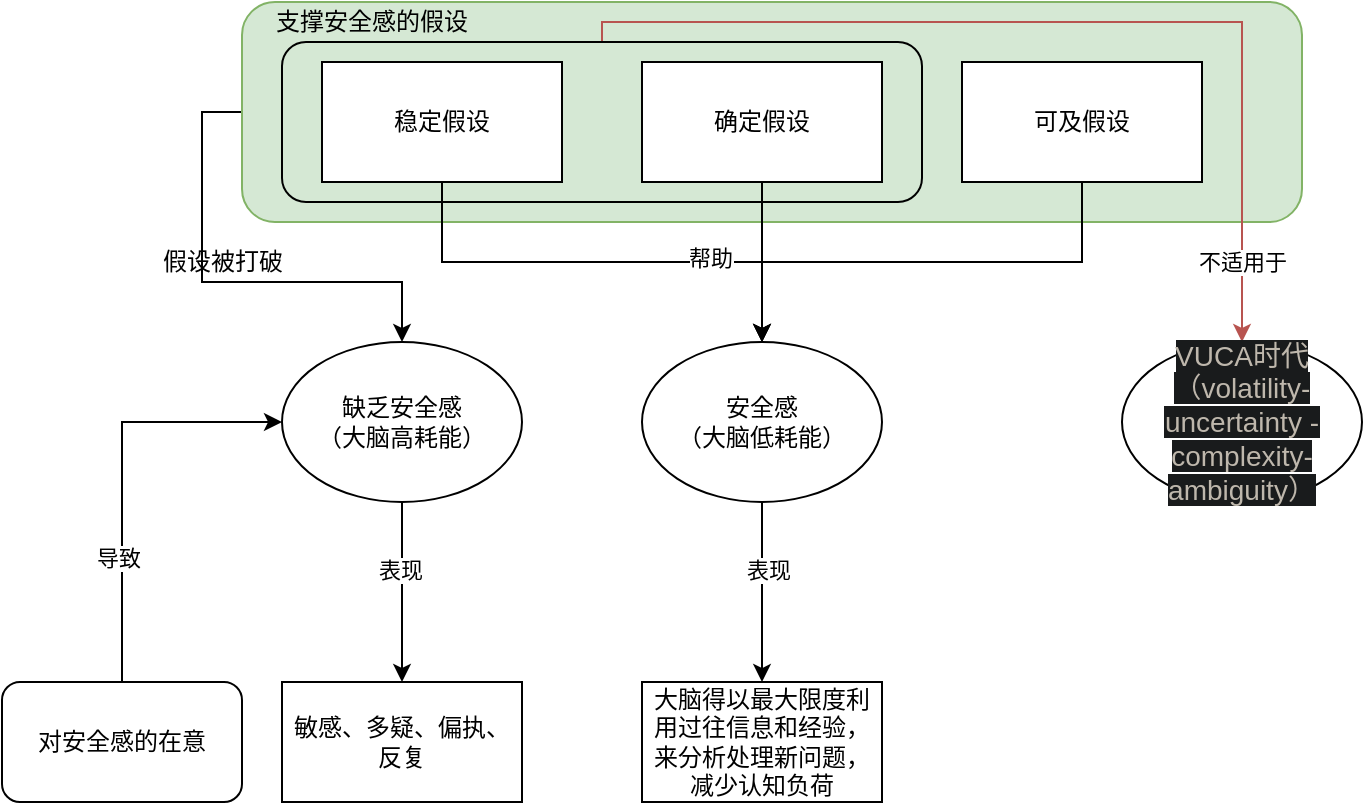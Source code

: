 <mxfile version="14.5.6" type="github">
  <diagram id="i_D81Arc5BK29oBQtBl0" name="Page-1">
    <mxGraphModel dx="1422" dy="762" grid="1" gridSize="10" guides="1" tooltips="1" connect="1" arrows="1" fold="1" page="1" pageScale="1" pageWidth="827" pageHeight="1169" math="0" shadow="0">
      <root>
        <mxCell id="0" />
        <mxCell id="1" parent="0" />
        <mxCell id="5tYqp_vPMHXhIM1eS4Vf-11" style="edgeStyle=orthogonalEdgeStyle;rounded=0;orthogonalLoop=1;jettySize=auto;html=1;exitX=0;exitY=0.5;exitDx=0;exitDy=0;entryX=0.5;entryY=0;entryDx=0;entryDy=0;" edge="1" parent="1" source="5tYqp_vPMHXhIM1eS4Vf-9" target="5tYqp_vPMHXhIM1eS4Vf-12">
          <mxGeometry relative="1" as="geometry">
            <mxPoint x="170" y="310" as="targetPoint" />
          </mxGeometry>
        </mxCell>
        <mxCell id="5tYqp_vPMHXhIM1eS4Vf-9" value="" style="rounded=1;whiteSpace=wrap;html=1;fillColor=#d5e8d4;strokeColor=#82b366;" vertex="1" parent="1">
          <mxGeometry x="120" y="120" width="530" height="110" as="geometry" />
        </mxCell>
        <mxCell id="5tYqp_vPMHXhIM1eS4Vf-5" style="edgeStyle=orthogonalEdgeStyle;rounded=0;orthogonalLoop=1;jettySize=auto;html=1;exitX=0.5;exitY=1;exitDx=0;exitDy=0;entryX=0.5;entryY=0;entryDx=0;entryDy=0;" edge="1" parent="1" source="5tYqp_vPMHXhIM1eS4Vf-1" target="5tYqp_vPMHXhIM1eS4Vf-4">
          <mxGeometry relative="1" as="geometry" />
        </mxCell>
        <mxCell id="5tYqp_vPMHXhIM1eS4Vf-8" value="帮助" style="edgeLabel;html=1;align=center;verticalAlign=middle;resizable=0;points=[];" vertex="1" connectable="0" parent="5tYqp_vPMHXhIM1eS4Vf-5">
          <mxGeometry x="0.446" y="2" relative="1" as="geometry">
            <mxPoint as="offset" />
          </mxGeometry>
        </mxCell>
        <mxCell id="5tYqp_vPMHXhIM1eS4Vf-1" value="稳定假设" style="rounded=0;whiteSpace=wrap;html=1;" vertex="1" parent="1">
          <mxGeometry x="160" y="150" width="120" height="60" as="geometry" />
        </mxCell>
        <mxCell id="5tYqp_vPMHXhIM1eS4Vf-6" style="edgeStyle=orthogonalEdgeStyle;rounded=0;orthogonalLoop=1;jettySize=auto;html=1;exitX=0.5;exitY=1;exitDx=0;exitDy=0;entryX=0.5;entryY=0;entryDx=0;entryDy=0;" edge="1" parent="1" source="5tYqp_vPMHXhIM1eS4Vf-2" target="5tYqp_vPMHXhIM1eS4Vf-4">
          <mxGeometry relative="1" as="geometry">
            <mxPoint x="380" y="270" as="targetPoint" />
          </mxGeometry>
        </mxCell>
        <mxCell id="5tYqp_vPMHXhIM1eS4Vf-2" value="确定假设" style="rounded=0;whiteSpace=wrap;html=1;" vertex="1" parent="1">
          <mxGeometry x="320" y="150" width="120" height="60" as="geometry" />
        </mxCell>
        <mxCell id="5tYqp_vPMHXhIM1eS4Vf-7" style="edgeStyle=orthogonalEdgeStyle;rounded=0;orthogonalLoop=1;jettySize=auto;html=1;exitX=0.5;exitY=1;exitDx=0;exitDy=0;entryX=0.5;entryY=0;entryDx=0;entryDy=0;" edge="1" parent="1" source="5tYqp_vPMHXhIM1eS4Vf-3" target="5tYqp_vPMHXhIM1eS4Vf-4">
          <mxGeometry relative="1" as="geometry">
            <mxPoint x="380" y="270" as="targetPoint" />
            <Array as="points">
              <mxPoint x="540" y="250" />
              <mxPoint x="380" y="250" />
            </Array>
          </mxGeometry>
        </mxCell>
        <mxCell id="5tYqp_vPMHXhIM1eS4Vf-3" value="可及假设" style="rounded=0;whiteSpace=wrap;html=1;" vertex="1" parent="1">
          <mxGeometry x="480" y="150" width="120" height="60" as="geometry" />
        </mxCell>
        <mxCell id="5tYqp_vPMHXhIM1eS4Vf-19" value="" style="edgeStyle=orthogonalEdgeStyle;rounded=0;orthogonalLoop=1;jettySize=auto;html=1;" edge="1" parent="1" source="5tYqp_vPMHXhIM1eS4Vf-4" target="5tYqp_vPMHXhIM1eS4Vf-18">
          <mxGeometry relative="1" as="geometry" />
        </mxCell>
        <mxCell id="5tYqp_vPMHXhIM1eS4Vf-21" value="表现" style="edgeLabel;html=1;align=center;verticalAlign=middle;resizable=0;points=[];" vertex="1" connectable="0" parent="5tYqp_vPMHXhIM1eS4Vf-19">
          <mxGeometry x="-0.244" y="3" relative="1" as="geometry">
            <mxPoint as="offset" />
          </mxGeometry>
        </mxCell>
        <mxCell id="5tYqp_vPMHXhIM1eS4Vf-4" value="安全感&lt;br&gt;（大脑低耗能）" style="ellipse;whiteSpace=wrap;html=1;" vertex="1" parent="1">
          <mxGeometry x="320" y="290" width="120" height="80" as="geometry" />
        </mxCell>
        <mxCell id="5tYqp_vPMHXhIM1eS4Vf-17" value="" style="edgeStyle=orthogonalEdgeStyle;rounded=0;orthogonalLoop=1;jettySize=auto;html=1;" edge="1" parent="1" source="5tYqp_vPMHXhIM1eS4Vf-12" target="5tYqp_vPMHXhIM1eS4Vf-16">
          <mxGeometry relative="1" as="geometry" />
        </mxCell>
        <mxCell id="5tYqp_vPMHXhIM1eS4Vf-20" value="表现" style="edgeLabel;html=1;align=center;verticalAlign=middle;resizable=0;points=[];" vertex="1" connectable="0" parent="5tYqp_vPMHXhIM1eS4Vf-17">
          <mxGeometry x="-0.244" y="-1" relative="1" as="geometry">
            <mxPoint as="offset" />
          </mxGeometry>
        </mxCell>
        <mxCell id="5tYqp_vPMHXhIM1eS4Vf-12" value="缺乏安全感&lt;br&gt;（大脑高耗能）" style="ellipse;whiteSpace=wrap;html=1;" vertex="1" parent="1">
          <mxGeometry x="140" y="290" width="120" height="80" as="geometry" />
        </mxCell>
        <mxCell id="5tYqp_vPMHXhIM1eS4Vf-14" value="假设被打破" style="text;html=1;align=center;verticalAlign=middle;resizable=0;points=[];autosize=1;" vertex="1" parent="1">
          <mxGeometry x="70" y="240" width="80" height="20" as="geometry" />
        </mxCell>
        <mxCell id="5tYqp_vPMHXhIM1eS4Vf-15" value="支撑安全感的假设" style="text;html=1;strokeColor=none;fillColor=none;align=center;verticalAlign=middle;whiteSpace=wrap;rounded=0;" vertex="1" parent="1">
          <mxGeometry x="120" y="120" width="130" height="20" as="geometry" />
        </mxCell>
        <mxCell id="5tYqp_vPMHXhIM1eS4Vf-16" value="敏感、多疑、偏执、反复" style="whiteSpace=wrap;html=1;" vertex="1" parent="1">
          <mxGeometry x="140" y="460" width="120" height="60" as="geometry" />
        </mxCell>
        <mxCell id="5tYqp_vPMHXhIM1eS4Vf-18" value="大脑得以最大限度利用过往信息和经验，来分析处理新问题，减少认知负荷" style="whiteSpace=wrap;html=1;" vertex="1" parent="1">
          <mxGeometry x="320" y="460" width="120" height="60" as="geometry" />
        </mxCell>
        <mxCell id="5tYqp_vPMHXhIM1eS4Vf-23" style="edgeStyle=orthogonalEdgeStyle;rounded=0;orthogonalLoop=1;jettySize=auto;html=1;exitX=0.5;exitY=0;exitDx=0;exitDy=0;entryX=0.5;entryY=0;entryDx=0;entryDy=0;fillColor=#f8cecc;strokeColor=#b85450;" edge="1" parent="1" source="5tYqp_vPMHXhIM1eS4Vf-22" target="5tYqp_vPMHXhIM1eS4Vf-24">
          <mxGeometry relative="1" as="geometry">
            <mxPoint x="620" y="350" as="targetPoint" />
            <Array as="points">
              <mxPoint x="300" y="130" />
              <mxPoint x="620" y="130" />
            </Array>
          </mxGeometry>
        </mxCell>
        <mxCell id="5tYqp_vPMHXhIM1eS4Vf-25" value="不适用于" style="edgeLabel;html=1;align=center;verticalAlign=middle;resizable=0;points=[];" vertex="1" connectable="0" parent="5tYqp_vPMHXhIM1eS4Vf-23">
          <mxGeometry x="0.596" y="5" relative="1" as="geometry">
            <mxPoint x="-5" y="59" as="offset" />
          </mxGeometry>
        </mxCell>
        <mxCell id="5tYqp_vPMHXhIM1eS4Vf-22" value="" style="rounded=1;whiteSpace=wrap;html=1;fillColor=none;" vertex="1" parent="1">
          <mxGeometry x="140" y="140" width="320" height="80" as="geometry" />
        </mxCell>
        <mxCell id="5tYqp_vPMHXhIM1eS4Vf-24" value="&lt;span style=&quot;color: rgb(190 , 183 , 172) ; font-family: &amp;#34;arial&amp;#34; , sans-serif ; font-size: 14px ; text-align: left ; background-color: rgb(25 , 27 , 28)&quot;&gt;VUCA时代&lt;br&gt;（&lt;span style=&quot;background-color: rgb(25 , 27 , 28) ; color: rgb(190 , 183 , 172)&quot;&gt;volatility-uncertainty -complexity-&lt;/span&gt;&lt;span style=&quot;background-color: rgb(25 , 27 , 28) ; color: rgb(190 , 183 , 172)&quot;&gt;ambiguity&lt;/span&gt;）&lt;br&gt;&lt;/span&gt;" style="ellipse;whiteSpace=wrap;html=1;" vertex="1" parent="1">
          <mxGeometry x="560" y="290" width="120" height="80" as="geometry" />
        </mxCell>
        <mxCell id="5tYqp_vPMHXhIM1eS4Vf-28" style="edgeStyle=orthogonalEdgeStyle;rounded=0;orthogonalLoop=1;jettySize=auto;html=1;exitX=0.5;exitY=0;exitDx=0;exitDy=0;entryX=0;entryY=0.5;entryDx=0;entryDy=0;" edge="1" parent="1" source="5tYqp_vPMHXhIM1eS4Vf-27" target="5tYqp_vPMHXhIM1eS4Vf-12">
          <mxGeometry relative="1" as="geometry" />
        </mxCell>
        <mxCell id="5tYqp_vPMHXhIM1eS4Vf-29" value="导致" style="edgeLabel;html=1;align=center;verticalAlign=middle;resizable=0;points=[];" vertex="1" connectable="0" parent="5tYqp_vPMHXhIM1eS4Vf-28">
          <mxGeometry x="-0.407" y="2" relative="1" as="geometry">
            <mxPoint as="offset" />
          </mxGeometry>
        </mxCell>
        <mxCell id="5tYqp_vPMHXhIM1eS4Vf-27" value="对安全感的在意" style="rounded=1;whiteSpace=wrap;html=1;fillColor=#ffffff;" vertex="1" parent="1">
          <mxGeometry y="460" width="120" height="60" as="geometry" />
        </mxCell>
      </root>
    </mxGraphModel>
  </diagram>
</mxfile>
